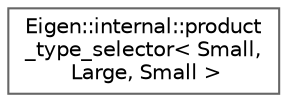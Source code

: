 digraph "类继承关系图"
{
 // LATEX_PDF_SIZE
  bgcolor="transparent";
  edge [fontname=Helvetica,fontsize=10,labelfontname=Helvetica,labelfontsize=10];
  node [fontname=Helvetica,fontsize=10,shape=box,height=0.2,width=0.4];
  rankdir="LR";
  Node0 [id="Node000000",label="Eigen::internal::product\l_type_selector\< Small,\l Large, Small \>",height=0.2,width=0.4,color="grey40", fillcolor="white", style="filled",URL="$struct_eigen_1_1internal_1_1product__type__selector_3_01_small_00_01_large_00_01_small_01_4.html",tooltip=" "];
}
